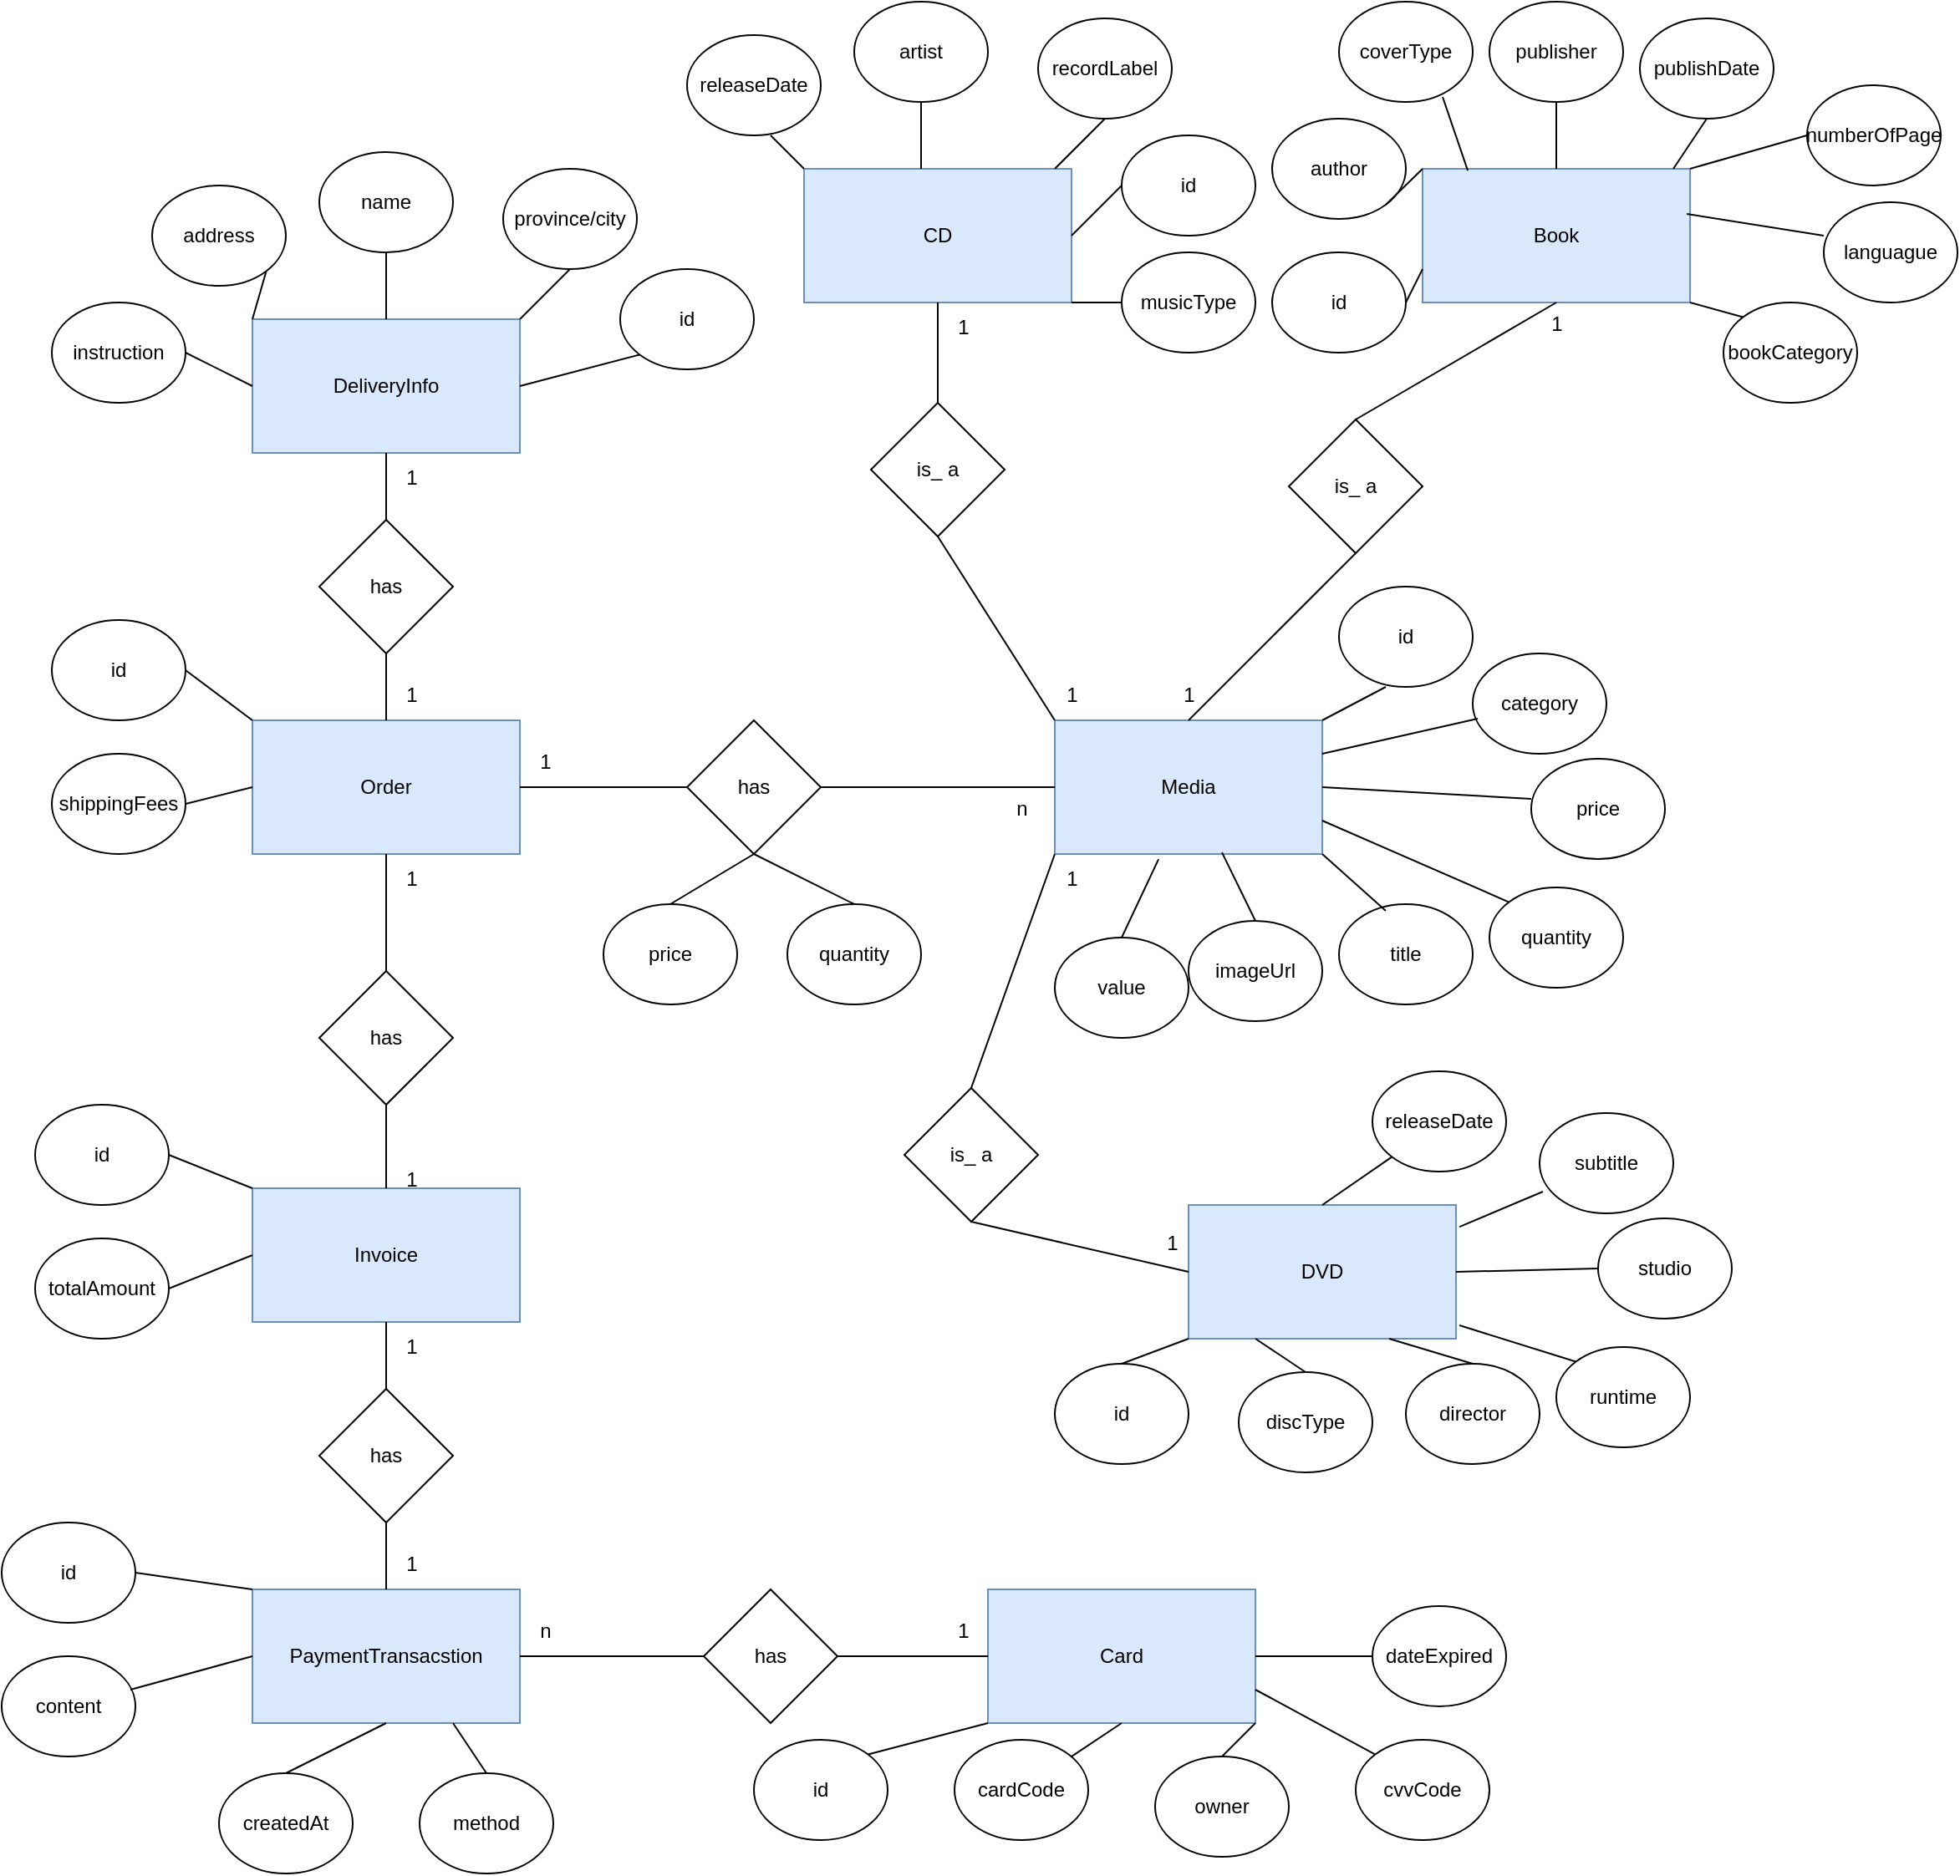 <mxfile version="22.0.8" type="device">
  <diagram id="R2lEEEUBdFMjLlhIrx00" name="Page-1">
    <mxGraphModel dx="2276" dy="1885" grid="1" gridSize="10" guides="1" tooltips="1" connect="1" arrows="1" fold="1" page="1" pageScale="1" pageWidth="850" pageHeight="1100" math="0" shadow="0" extFonts="Permanent Marker^https://fonts.googleapis.com/css?family=Permanent+Marker">
      <root>
        <mxCell id="0" />
        <mxCell id="1" parent="0" />
        <mxCell id="71BFCMNzJ7Zle-I0Wtnp-1" value="DeliveryInfo" style="rounded=0;whiteSpace=wrap;html=1;fillColor=#dae8fc;strokeColor=#6c8ebf;" vertex="1" parent="1">
          <mxGeometry x="40" y="160" width="160" height="80" as="geometry" />
        </mxCell>
        <mxCell id="71BFCMNzJ7Zle-I0Wtnp-5" value="instruction" style="ellipse;whiteSpace=wrap;html=1;" vertex="1" parent="1">
          <mxGeometry x="-80" y="150" width="80" height="60" as="geometry" />
        </mxCell>
        <mxCell id="71BFCMNzJ7Zle-I0Wtnp-7" value="address" style="ellipse;whiteSpace=wrap;html=1;" vertex="1" parent="1">
          <mxGeometry x="-20" y="80" width="80" height="60" as="geometry" />
        </mxCell>
        <mxCell id="71BFCMNzJ7Zle-I0Wtnp-8" value="name" style="ellipse;whiteSpace=wrap;html=1;" vertex="1" parent="1">
          <mxGeometry x="80" y="60" width="80" height="60" as="geometry" />
        </mxCell>
        <mxCell id="71BFCMNzJ7Zle-I0Wtnp-9" value="province/city" style="ellipse;whiteSpace=wrap;html=1;" vertex="1" parent="1">
          <mxGeometry x="190" y="70" width="80" height="60" as="geometry" />
        </mxCell>
        <mxCell id="71BFCMNzJ7Zle-I0Wtnp-10" value="id" style="ellipse;whiteSpace=wrap;html=1;" vertex="1" parent="1">
          <mxGeometry x="260" y="130" width="80" height="60" as="geometry" />
        </mxCell>
        <mxCell id="71BFCMNzJ7Zle-I0Wtnp-11" value="" style="endArrow=none;html=1;rounded=0;exitX=1;exitY=0.5;exitDx=0;exitDy=0;entryX=0;entryY=0.5;entryDx=0;entryDy=0;" edge="1" parent="1" source="71BFCMNzJ7Zle-I0Wtnp-5" target="71BFCMNzJ7Zle-I0Wtnp-1">
          <mxGeometry width="50" height="50" relative="1" as="geometry">
            <mxPoint x="400" y="430" as="sourcePoint" />
            <mxPoint x="450" y="380" as="targetPoint" />
          </mxGeometry>
        </mxCell>
        <mxCell id="71BFCMNzJ7Zle-I0Wtnp-12" value="" style="endArrow=none;html=1;rounded=0;exitX=1;exitY=1;exitDx=0;exitDy=0;entryX=0;entryY=0;entryDx=0;entryDy=0;" edge="1" parent="1" source="71BFCMNzJ7Zle-I0Wtnp-7" target="71BFCMNzJ7Zle-I0Wtnp-1">
          <mxGeometry width="50" height="50" relative="1" as="geometry">
            <mxPoint x="-60" y="220" as="sourcePoint" />
            <mxPoint x="50" y="210" as="targetPoint" />
          </mxGeometry>
        </mxCell>
        <mxCell id="71BFCMNzJ7Zle-I0Wtnp-13" value="" style="endArrow=none;html=1;rounded=0;exitX=0.5;exitY=1;exitDx=0;exitDy=0;entryX=0.5;entryY=0;entryDx=0;entryDy=0;" edge="1" parent="1" source="71BFCMNzJ7Zle-I0Wtnp-8" target="71BFCMNzJ7Zle-I0Wtnp-1">
          <mxGeometry width="50" height="50" relative="1" as="geometry">
            <mxPoint x="-60" y="220" as="sourcePoint" />
            <mxPoint x="50" y="210" as="targetPoint" />
          </mxGeometry>
        </mxCell>
        <mxCell id="71BFCMNzJ7Zle-I0Wtnp-14" value="" style="endArrow=none;html=1;rounded=0;exitX=0.5;exitY=1;exitDx=0;exitDy=0;entryX=1;entryY=0;entryDx=0;entryDy=0;" edge="1" parent="1" source="71BFCMNzJ7Zle-I0Wtnp-9" target="71BFCMNzJ7Zle-I0Wtnp-1">
          <mxGeometry width="50" height="50" relative="1" as="geometry">
            <mxPoint x="120" y="100" as="sourcePoint" />
            <mxPoint x="130" y="170" as="targetPoint" />
          </mxGeometry>
        </mxCell>
        <mxCell id="71BFCMNzJ7Zle-I0Wtnp-15" value="" style="endArrow=none;html=1;rounded=0;exitX=0;exitY=1;exitDx=0;exitDy=0;entryX=1;entryY=0.5;entryDx=0;entryDy=0;" edge="1" parent="1" source="71BFCMNzJ7Zle-I0Wtnp-10" target="71BFCMNzJ7Zle-I0Wtnp-1">
          <mxGeometry width="50" height="50" relative="1" as="geometry">
            <mxPoint x="240" y="100" as="sourcePoint" />
            <mxPoint x="210" y="170" as="targetPoint" />
          </mxGeometry>
        </mxCell>
        <mxCell id="71BFCMNzJ7Zle-I0Wtnp-16" value="has" style="rhombus;whiteSpace=wrap;html=1;" vertex="1" parent="1">
          <mxGeometry x="80" y="280" width="80" height="80" as="geometry" />
        </mxCell>
        <mxCell id="71BFCMNzJ7Zle-I0Wtnp-18" value="" style="endArrow=none;html=1;rounded=0;exitX=0.5;exitY=0;exitDx=0;exitDy=0;entryX=0.5;entryY=1;entryDx=0;entryDy=0;" edge="1" parent="1" source="71BFCMNzJ7Zle-I0Wtnp-16" target="71BFCMNzJ7Zle-I0Wtnp-1">
          <mxGeometry width="50" height="50" relative="1" as="geometry">
            <mxPoint x="10" y="190" as="sourcePoint" />
            <mxPoint x="50" y="210" as="targetPoint" />
          </mxGeometry>
        </mxCell>
        <mxCell id="71BFCMNzJ7Zle-I0Wtnp-19" value="1" style="text;html=1;align=center;verticalAlign=middle;resizable=0;points=[];autosize=1;strokeColor=none;fillColor=none;" vertex="1" parent="1">
          <mxGeometry x="120" y="240" width="30" height="30" as="geometry" />
        </mxCell>
        <mxCell id="71BFCMNzJ7Zle-I0Wtnp-20" value="Order" style="rounded=0;whiteSpace=wrap;html=1;fillColor=#dae8fc;strokeColor=#6c8ebf;" vertex="1" parent="1">
          <mxGeometry x="40" y="400" width="160" height="80" as="geometry" />
        </mxCell>
        <mxCell id="71BFCMNzJ7Zle-I0Wtnp-21" value="" style="endArrow=none;html=1;rounded=0;exitX=0.5;exitY=0;exitDx=0;exitDy=0;entryX=0.5;entryY=1;entryDx=0;entryDy=0;" edge="1" parent="1" source="71BFCMNzJ7Zle-I0Wtnp-20" target="71BFCMNzJ7Zle-I0Wtnp-16">
          <mxGeometry width="50" height="50" relative="1" as="geometry">
            <mxPoint x="400" y="550" as="sourcePoint" />
            <mxPoint x="450" y="500" as="targetPoint" />
          </mxGeometry>
        </mxCell>
        <mxCell id="71BFCMNzJ7Zle-I0Wtnp-22" value="1" style="text;html=1;align=center;verticalAlign=middle;resizable=0;points=[];autosize=1;strokeColor=none;fillColor=none;" vertex="1" parent="1">
          <mxGeometry x="120" y="370" width="30" height="30" as="geometry" />
        </mxCell>
        <mxCell id="71BFCMNzJ7Zle-I0Wtnp-23" value="id" style="ellipse;whiteSpace=wrap;html=1;" vertex="1" parent="1">
          <mxGeometry x="-80" y="340" width="80" height="60" as="geometry" />
        </mxCell>
        <mxCell id="71BFCMNzJ7Zle-I0Wtnp-24" value="shippingFees" style="ellipse;whiteSpace=wrap;html=1;" vertex="1" parent="1">
          <mxGeometry x="-80" y="420" width="80" height="60" as="geometry" />
        </mxCell>
        <mxCell id="71BFCMNzJ7Zle-I0Wtnp-25" value="" style="endArrow=none;html=1;rounded=0;exitX=1;exitY=0.5;exitDx=0;exitDy=0;entryX=0;entryY=0;entryDx=0;entryDy=0;" edge="1" parent="1" source="71BFCMNzJ7Zle-I0Wtnp-23" target="71BFCMNzJ7Zle-I0Wtnp-20">
          <mxGeometry width="50" height="50" relative="1" as="geometry">
            <mxPoint x="10" y="190" as="sourcePoint" />
            <mxPoint x="50" y="210" as="targetPoint" />
          </mxGeometry>
        </mxCell>
        <mxCell id="71BFCMNzJ7Zle-I0Wtnp-26" value="" style="endArrow=none;html=1;rounded=0;exitX=1;exitY=0.5;exitDx=0;exitDy=0;entryX=0;entryY=0.5;entryDx=0;entryDy=0;" edge="1" parent="1" source="71BFCMNzJ7Zle-I0Wtnp-24" target="71BFCMNzJ7Zle-I0Wtnp-20">
          <mxGeometry width="50" height="50" relative="1" as="geometry">
            <mxPoint x="10" y="380" as="sourcePoint" />
            <mxPoint x="50" y="410" as="targetPoint" />
          </mxGeometry>
        </mxCell>
        <mxCell id="71BFCMNzJ7Zle-I0Wtnp-27" value="Invoice" style="rounded=0;whiteSpace=wrap;html=1;fillColor=#dae8fc;strokeColor=#6c8ebf;" vertex="1" parent="1">
          <mxGeometry x="40" y="680" width="160" height="80" as="geometry" />
        </mxCell>
        <mxCell id="71BFCMNzJ7Zle-I0Wtnp-28" value="has" style="rhombus;whiteSpace=wrap;html=1;" vertex="1" parent="1">
          <mxGeometry x="80" y="550" width="80" height="80" as="geometry" />
        </mxCell>
        <mxCell id="71BFCMNzJ7Zle-I0Wtnp-29" value="" style="endArrow=none;html=1;rounded=0;exitX=0.5;exitY=0;exitDx=0;exitDy=0;entryX=0.5;entryY=1;entryDx=0;entryDy=0;" edge="1" parent="1" source="71BFCMNzJ7Zle-I0Wtnp-28" target="71BFCMNzJ7Zle-I0Wtnp-20">
          <mxGeometry width="50" height="50" relative="1" as="geometry">
            <mxPoint x="10" y="460" as="sourcePoint" />
            <mxPoint x="50" y="450" as="targetPoint" />
          </mxGeometry>
        </mxCell>
        <mxCell id="71BFCMNzJ7Zle-I0Wtnp-30" value="" style="endArrow=none;html=1;rounded=0;exitX=0.5;exitY=0;exitDx=0;exitDy=0;entryX=0.5;entryY=1;entryDx=0;entryDy=0;" edge="1" parent="1" source="71BFCMNzJ7Zle-I0Wtnp-27" target="71BFCMNzJ7Zle-I0Wtnp-28">
          <mxGeometry width="50" height="50" relative="1" as="geometry">
            <mxPoint x="130" y="560" as="sourcePoint" />
            <mxPoint x="130" y="490" as="targetPoint" />
          </mxGeometry>
        </mxCell>
        <mxCell id="71BFCMNzJ7Zle-I0Wtnp-31" value="1" style="text;html=1;align=center;verticalAlign=middle;resizable=0;points=[];autosize=1;strokeColor=none;fillColor=none;" vertex="1" parent="1">
          <mxGeometry x="120" y="480" width="30" height="30" as="geometry" />
        </mxCell>
        <mxCell id="71BFCMNzJ7Zle-I0Wtnp-32" value="id" style="ellipse;whiteSpace=wrap;html=1;" vertex="1" parent="1">
          <mxGeometry x="-90" y="630" width="80" height="60" as="geometry" />
        </mxCell>
        <mxCell id="71BFCMNzJ7Zle-I0Wtnp-33" value="totalAmount" style="ellipse;whiteSpace=wrap;html=1;" vertex="1" parent="1">
          <mxGeometry x="-90" y="710" width="80" height="60" as="geometry" />
        </mxCell>
        <mxCell id="71BFCMNzJ7Zle-I0Wtnp-34" value="" style="endArrow=none;html=1;rounded=0;exitX=0;exitY=0.5;exitDx=0;exitDy=0;entryX=1;entryY=0.5;entryDx=0;entryDy=0;" edge="1" parent="1" source="71BFCMNzJ7Zle-I0Wtnp-27" target="71BFCMNzJ7Zle-I0Wtnp-33">
          <mxGeometry width="50" height="50" relative="1" as="geometry">
            <mxPoint x="130" y="700" as="sourcePoint" />
            <mxPoint x="130" y="640" as="targetPoint" />
          </mxGeometry>
        </mxCell>
        <mxCell id="71BFCMNzJ7Zle-I0Wtnp-35" value="" style="endArrow=none;html=1;rounded=0;exitX=0;exitY=0;exitDx=0;exitDy=0;entryX=1;entryY=0.5;entryDx=0;entryDy=0;" edge="1" parent="1" source="71BFCMNzJ7Zle-I0Wtnp-27" target="71BFCMNzJ7Zle-I0Wtnp-32">
          <mxGeometry width="50" height="50" relative="1" as="geometry">
            <mxPoint x="140" y="710" as="sourcePoint" />
            <mxPoint x="140" y="650" as="targetPoint" />
          </mxGeometry>
        </mxCell>
        <mxCell id="71BFCMNzJ7Zle-I0Wtnp-36" value="1" style="text;html=1;align=center;verticalAlign=middle;resizable=0;points=[];autosize=1;strokeColor=none;fillColor=none;" vertex="1" parent="1">
          <mxGeometry x="120" y="660" width="30" height="30" as="geometry" />
        </mxCell>
        <mxCell id="71BFCMNzJ7Zle-I0Wtnp-37" value="has" style="rhombus;whiteSpace=wrap;html=1;" vertex="1" parent="1">
          <mxGeometry x="80" y="800" width="80" height="80" as="geometry" />
        </mxCell>
        <mxCell id="71BFCMNzJ7Zle-I0Wtnp-38" value="" style="endArrow=none;html=1;rounded=0;exitX=0.5;exitY=0;exitDx=0;exitDy=0;entryX=0.5;entryY=1;entryDx=0;entryDy=0;" edge="1" parent="1" source="71BFCMNzJ7Zle-I0Wtnp-37" target="71BFCMNzJ7Zle-I0Wtnp-27">
          <mxGeometry width="50" height="50" relative="1" as="geometry">
            <mxPoint x="130" y="700" as="sourcePoint" />
            <mxPoint x="130" y="640" as="targetPoint" />
          </mxGeometry>
        </mxCell>
        <mxCell id="71BFCMNzJ7Zle-I0Wtnp-39" value="1" style="text;html=1;align=center;verticalAlign=middle;resizable=0;points=[];autosize=1;strokeColor=none;fillColor=none;" vertex="1" parent="1">
          <mxGeometry x="120" y="760" width="30" height="30" as="geometry" />
        </mxCell>
        <mxCell id="71BFCMNzJ7Zle-I0Wtnp-40" value="PaymentTransacstion" style="rounded=0;whiteSpace=wrap;html=1;fillColor=#dae8fc;strokeColor=#6c8ebf;" vertex="1" parent="1">
          <mxGeometry x="40" y="920" width="160" height="80" as="geometry" />
        </mxCell>
        <mxCell id="71BFCMNzJ7Zle-I0Wtnp-41" value="1" style="text;html=1;align=center;verticalAlign=middle;resizable=0;points=[];autosize=1;strokeColor=none;fillColor=none;" vertex="1" parent="1">
          <mxGeometry x="120" y="890" width="30" height="30" as="geometry" />
        </mxCell>
        <mxCell id="71BFCMNzJ7Zle-I0Wtnp-42" value="" style="endArrow=none;html=1;rounded=0;exitX=0.5;exitY=1;exitDx=0;exitDy=0;entryX=0.5;entryY=0;entryDx=0;entryDy=0;" edge="1" parent="1" source="71BFCMNzJ7Zle-I0Wtnp-37" target="71BFCMNzJ7Zle-I0Wtnp-40">
          <mxGeometry width="50" height="50" relative="1" as="geometry">
            <mxPoint x="50" y="730" as="sourcePoint" />
            <mxPoint y="750" as="targetPoint" />
          </mxGeometry>
        </mxCell>
        <mxCell id="71BFCMNzJ7Zle-I0Wtnp-43" value="id" style="ellipse;whiteSpace=wrap;html=1;" vertex="1" parent="1">
          <mxGeometry x="-110" y="880" width="80" height="60" as="geometry" />
        </mxCell>
        <mxCell id="71BFCMNzJ7Zle-I0Wtnp-44" value="content" style="ellipse;whiteSpace=wrap;html=1;" vertex="1" parent="1">
          <mxGeometry x="-110" y="960" width="80" height="60" as="geometry" />
        </mxCell>
        <mxCell id="71BFCMNzJ7Zle-I0Wtnp-45" value="createdAt" style="ellipse;whiteSpace=wrap;html=1;" vertex="1" parent="1">
          <mxGeometry x="20" y="1030" width="80" height="60" as="geometry" />
        </mxCell>
        <mxCell id="71BFCMNzJ7Zle-I0Wtnp-46" value="method" style="ellipse;whiteSpace=wrap;html=1;" vertex="1" parent="1">
          <mxGeometry x="140" y="1030" width="80" height="60" as="geometry" />
        </mxCell>
        <mxCell id="71BFCMNzJ7Zle-I0Wtnp-47" value="" style="endArrow=none;html=1;rounded=0;exitX=0;exitY=0.5;exitDx=0;exitDy=0;entryX=0.963;entryY=0.333;entryDx=0;entryDy=0;entryPerimeter=0;" edge="1" parent="1" source="71BFCMNzJ7Zle-I0Wtnp-40" target="71BFCMNzJ7Zle-I0Wtnp-44">
          <mxGeometry width="50" height="50" relative="1" as="geometry">
            <mxPoint x="30" y="970" as="sourcePoint" />
            <mxPoint x="-20" y="990" as="targetPoint" />
          </mxGeometry>
        </mxCell>
        <mxCell id="71BFCMNzJ7Zle-I0Wtnp-48" value="" style="endArrow=none;html=1;rounded=0;entryX=1;entryY=0.5;entryDx=0;entryDy=0;exitX=0;exitY=0;exitDx=0;exitDy=0;" edge="1" parent="1" source="71BFCMNzJ7Zle-I0Wtnp-40" target="71BFCMNzJ7Zle-I0Wtnp-43">
          <mxGeometry width="50" height="50" relative="1" as="geometry">
            <mxPoint x="37" y="928" as="sourcePoint" />
            <mxPoint x="-20" y="910" as="targetPoint" />
          </mxGeometry>
        </mxCell>
        <mxCell id="71BFCMNzJ7Zle-I0Wtnp-50" value="" style="endArrow=none;html=1;rounded=0;exitX=0.75;exitY=1;exitDx=0;exitDy=0;entryX=0.5;entryY=0;entryDx=0;entryDy=0;" edge="1" parent="1" source="71BFCMNzJ7Zle-I0Wtnp-40" target="71BFCMNzJ7Zle-I0Wtnp-46">
          <mxGeometry width="50" height="50" relative="1" as="geometry">
            <mxPoint x="60" y="740" as="sourcePoint" />
            <mxPoint x="10" y="760" as="targetPoint" />
          </mxGeometry>
        </mxCell>
        <mxCell id="71BFCMNzJ7Zle-I0Wtnp-51" value="" style="endArrow=none;html=1;rounded=0;exitX=0.5;exitY=1;exitDx=0;exitDy=0;entryX=0.5;entryY=0;entryDx=0;entryDy=0;" edge="1" parent="1" source="71BFCMNzJ7Zle-I0Wtnp-40" target="71BFCMNzJ7Zle-I0Wtnp-45">
          <mxGeometry width="50" height="50" relative="1" as="geometry">
            <mxPoint x="60" y="700" as="sourcePoint" />
            <mxPoint x="10" y="680" as="targetPoint" />
          </mxGeometry>
        </mxCell>
        <mxCell id="71BFCMNzJ7Zle-I0Wtnp-52" value="has" style="rhombus;whiteSpace=wrap;html=1;" vertex="1" parent="1">
          <mxGeometry x="310" y="920" width="80" height="80" as="geometry" />
        </mxCell>
        <mxCell id="71BFCMNzJ7Zle-I0Wtnp-53" value="" style="endArrow=none;html=1;rounded=0;exitX=1;exitY=0.5;exitDx=0;exitDy=0;entryX=0;entryY=0.5;entryDx=0;entryDy=0;" edge="1" parent="1" source="71BFCMNzJ7Zle-I0Wtnp-40" target="71BFCMNzJ7Zle-I0Wtnp-52">
          <mxGeometry width="50" height="50" relative="1" as="geometry">
            <mxPoint x="130" y="890" as="sourcePoint" />
            <mxPoint x="130" y="930" as="targetPoint" />
          </mxGeometry>
        </mxCell>
        <mxCell id="71BFCMNzJ7Zle-I0Wtnp-54" value="n" style="text;html=1;align=center;verticalAlign=middle;resizable=0;points=[];autosize=1;strokeColor=none;fillColor=none;" vertex="1" parent="1">
          <mxGeometry x="200" y="930" width="30" height="30" as="geometry" />
        </mxCell>
        <mxCell id="71BFCMNzJ7Zle-I0Wtnp-55" value="Card" style="rounded=0;whiteSpace=wrap;html=1;fillColor=#dae8fc;strokeColor=#6c8ebf;" vertex="1" parent="1">
          <mxGeometry x="480" y="920" width="160" height="80" as="geometry" />
        </mxCell>
        <mxCell id="71BFCMNzJ7Zle-I0Wtnp-56" value="" style="endArrow=none;html=1;rounded=0;exitX=1;exitY=0.5;exitDx=0;exitDy=0;entryX=0;entryY=0.5;entryDx=0;entryDy=0;" edge="1" parent="1" source="71BFCMNzJ7Zle-I0Wtnp-52" target="71BFCMNzJ7Zle-I0Wtnp-55">
          <mxGeometry width="50" height="50" relative="1" as="geometry">
            <mxPoint x="210" y="970" as="sourcePoint" />
            <mxPoint x="320" y="970" as="targetPoint" />
          </mxGeometry>
        </mxCell>
        <mxCell id="71BFCMNzJ7Zle-I0Wtnp-57" value="1" style="text;html=1;align=center;verticalAlign=middle;resizable=0;points=[];autosize=1;strokeColor=none;fillColor=none;" vertex="1" parent="1">
          <mxGeometry x="450" y="930" width="30" height="30" as="geometry" />
        </mxCell>
        <mxCell id="71BFCMNzJ7Zle-I0Wtnp-58" value="owner" style="ellipse;whiteSpace=wrap;html=1;" vertex="1" parent="1">
          <mxGeometry x="580" y="1020" width="80" height="60" as="geometry" />
        </mxCell>
        <mxCell id="71BFCMNzJ7Zle-I0Wtnp-59" value="cvvCode" style="ellipse;whiteSpace=wrap;html=1;" vertex="1" parent="1">
          <mxGeometry x="700" y="1010" width="80" height="60" as="geometry" />
        </mxCell>
        <mxCell id="71BFCMNzJ7Zle-I0Wtnp-60" value="id" style="ellipse;whiteSpace=wrap;html=1;" vertex="1" parent="1">
          <mxGeometry x="340" y="1010" width="80" height="60" as="geometry" />
        </mxCell>
        <mxCell id="71BFCMNzJ7Zle-I0Wtnp-61" value="cardCode" style="ellipse;whiteSpace=wrap;html=1;" vertex="1" parent="1">
          <mxGeometry x="460" y="1010" width="80" height="60" as="geometry" />
        </mxCell>
        <mxCell id="71BFCMNzJ7Zle-I0Wtnp-62" value="dateExpired" style="ellipse;whiteSpace=wrap;html=1;" vertex="1" parent="1">
          <mxGeometry x="710" y="930" width="80" height="60" as="geometry" />
        </mxCell>
        <mxCell id="71BFCMNzJ7Zle-I0Wtnp-66" value="" style="endArrow=none;html=1;rounded=0;exitX=1;exitY=0;exitDx=0;exitDy=0;entryX=0;entryY=1;entryDx=0;entryDy=0;" edge="1" parent="1" source="71BFCMNzJ7Zle-I0Wtnp-60" target="71BFCMNzJ7Zle-I0Wtnp-55">
          <mxGeometry width="50" height="50" relative="1" as="geometry">
            <mxPoint x="210" y="970" as="sourcePoint" />
            <mxPoint x="320" y="970" as="targetPoint" />
          </mxGeometry>
        </mxCell>
        <mxCell id="71BFCMNzJ7Zle-I0Wtnp-67" value="" style="endArrow=none;html=1;rounded=0;entryX=0.5;entryY=1;entryDx=0;entryDy=0;" edge="1" parent="1" source="71BFCMNzJ7Zle-I0Wtnp-61" target="71BFCMNzJ7Zle-I0Wtnp-55">
          <mxGeometry width="50" height="50" relative="1" as="geometry">
            <mxPoint x="418" y="1029" as="sourcePoint" />
            <mxPoint x="490" y="1010" as="targetPoint" />
          </mxGeometry>
        </mxCell>
        <mxCell id="71BFCMNzJ7Zle-I0Wtnp-68" value="" style="endArrow=none;html=1;rounded=0;entryX=1;entryY=1;entryDx=0;entryDy=0;exitX=0.5;exitY=0;exitDx=0;exitDy=0;" edge="1" parent="1" source="71BFCMNzJ7Zle-I0Wtnp-58" target="71BFCMNzJ7Zle-I0Wtnp-55">
          <mxGeometry width="50" height="50" relative="1" as="geometry">
            <mxPoint x="540" y="1030" as="sourcePoint" />
            <mxPoint x="570" y="1010" as="targetPoint" />
          </mxGeometry>
        </mxCell>
        <mxCell id="71BFCMNzJ7Zle-I0Wtnp-69" value="" style="endArrow=none;html=1;rounded=0;entryX=0;entryY=0;entryDx=0;entryDy=0;exitX=1;exitY=0.75;exitDx=0;exitDy=0;" edge="1" parent="1" source="71BFCMNzJ7Zle-I0Wtnp-55" target="71BFCMNzJ7Zle-I0Wtnp-59">
          <mxGeometry width="50" height="50" relative="1" as="geometry">
            <mxPoint x="540" y="1030" as="sourcePoint" />
            <mxPoint x="570" y="1010" as="targetPoint" />
          </mxGeometry>
        </mxCell>
        <mxCell id="71BFCMNzJ7Zle-I0Wtnp-70" value="" style="endArrow=none;html=1;rounded=0;entryX=0;entryY=0.5;entryDx=0;entryDy=0;exitX=1;exitY=0.5;exitDx=0;exitDy=0;" edge="1" parent="1" source="71BFCMNzJ7Zle-I0Wtnp-55" target="71BFCMNzJ7Zle-I0Wtnp-62">
          <mxGeometry width="50" height="50" relative="1" as="geometry">
            <mxPoint x="650" y="990" as="sourcePoint" />
            <mxPoint x="722" y="1029" as="targetPoint" />
          </mxGeometry>
        </mxCell>
        <mxCell id="71BFCMNzJ7Zle-I0Wtnp-71" value="has" style="rhombus;whiteSpace=wrap;html=1;" vertex="1" parent="1">
          <mxGeometry x="300" y="400" width="80" height="80" as="geometry" />
        </mxCell>
        <mxCell id="71BFCMNzJ7Zle-I0Wtnp-72" value="" style="endArrow=none;html=1;rounded=0;exitX=0;exitY=0.5;exitDx=0;exitDy=0;entryX=1;entryY=0.5;entryDx=0;entryDy=0;" edge="1" parent="1" source="71BFCMNzJ7Zle-I0Wtnp-71" target="71BFCMNzJ7Zle-I0Wtnp-20">
          <mxGeometry width="50" height="50" relative="1" as="geometry">
            <mxPoint x="130" y="560" as="sourcePoint" />
            <mxPoint x="130" y="490" as="targetPoint" />
          </mxGeometry>
        </mxCell>
        <mxCell id="71BFCMNzJ7Zle-I0Wtnp-73" value="1" style="text;html=1;align=center;verticalAlign=middle;resizable=0;points=[];autosize=1;strokeColor=none;fillColor=none;" vertex="1" parent="1">
          <mxGeometry x="200" y="410" width="30" height="30" as="geometry" />
        </mxCell>
        <mxCell id="71BFCMNzJ7Zle-I0Wtnp-74" value="price" style="ellipse;whiteSpace=wrap;html=1;" vertex="1" parent="1">
          <mxGeometry x="250" y="510" width="80" height="60" as="geometry" />
        </mxCell>
        <mxCell id="71BFCMNzJ7Zle-I0Wtnp-75" value="quantity" style="ellipse;whiteSpace=wrap;html=1;" vertex="1" parent="1">
          <mxGeometry x="360" y="510" width="80" height="60" as="geometry" />
        </mxCell>
        <mxCell id="71BFCMNzJ7Zle-I0Wtnp-76" value="" style="endArrow=none;html=1;rounded=0;exitX=0.5;exitY=1;exitDx=0;exitDy=0;entryX=0.5;entryY=0;entryDx=0;entryDy=0;" edge="1" parent="1" source="71BFCMNzJ7Zle-I0Wtnp-71" target="71BFCMNzJ7Zle-I0Wtnp-74">
          <mxGeometry width="50" height="50" relative="1" as="geometry">
            <mxPoint x="310" y="450" as="sourcePoint" />
            <mxPoint x="210" y="450" as="targetPoint" />
          </mxGeometry>
        </mxCell>
        <mxCell id="71BFCMNzJ7Zle-I0Wtnp-77" value="" style="endArrow=none;html=1;rounded=0;entryX=0.5;entryY=0;entryDx=0;entryDy=0;" edge="1" parent="1" target="71BFCMNzJ7Zle-I0Wtnp-75">
          <mxGeometry width="50" height="50" relative="1" as="geometry">
            <mxPoint x="340" y="480" as="sourcePoint" />
            <mxPoint x="300" y="520" as="targetPoint" />
          </mxGeometry>
        </mxCell>
        <mxCell id="71BFCMNzJ7Zle-I0Wtnp-78" value="Media" style="rounded=0;whiteSpace=wrap;html=1;fillColor=#dae8fc;strokeColor=#6c8ebf;" vertex="1" parent="1">
          <mxGeometry x="520" y="400" width="160" height="80" as="geometry" />
        </mxCell>
        <mxCell id="71BFCMNzJ7Zle-I0Wtnp-79" value="" style="endArrow=none;html=1;rounded=0;entryX=0;entryY=0.5;entryDx=0;entryDy=0;exitX=1;exitY=0.5;exitDx=0;exitDy=0;" edge="1" parent="1" source="71BFCMNzJ7Zle-I0Wtnp-71" target="71BFCMNzJ7Zle-I0Wtnp-78">
          <mxGeometry width="50" height="50" relative="1" as="geometry">
            <mxPoint x="350" y="490" as="sourcePoint" />
            <mxPoint x="410" y="520" as="targetPoint" />
          </mxGeometry>
        </mxCell>
        <mxCell id="71BFCMNzJ7Zle-I0Wtnp-80" value="n" style="text;html=1;align=center;verticalAlign=middle;resizable=0;points=[];autosize=1;strokeColor=none;fillColor=none;" vertex="1" parent="1">
          <mxGeometry x="485" y="438" width="30" height="30" as="geometry" />
        </mxCell>
        <mxCell id="71BFCMNzJ7Zle-I0Wtnp-81" value="is_ a" style="rhombus;whiteSpace=wrap;html=1;" vertex="1" parent="1">
          <mxGeometry x="410" y="210" width="80" height="80" as="geometry" />
        </mxCell>
        <mxCell id="71BFCMNzJ7Zle-I0Wtnp-82" value="" style="endArrow=none;html=1;rounded=0;entryX=0;entryY=0;entryDx=0;entryDy=0;exitX=0.5;exitY=1;exitDx=0;exitDy=0;" edge="1" parent="1" source="71BFCMNzJ7Zle-I0Wtnp-81" target="71BFCMNzJ7Zle-I0Wtnp-78">
          <mxGeometry width="50" height="50" relative="1" as="geometry">
            <mxPoint x="390" y="450" as="sourcePoint" />
            <mxPoint x="530" y="450" as="targetPoint" />
          </mxGeometry>
        </mxCell>
        <mxCell id="71BFCMNzJ7Zle-I0Wtnp-83" value="1" style="text;html=1;align=center;verticalAlign=middle;resizable=0;points=[];autosize=1;strokeColor=none;fillColor=none;" vertex="1" parent="1">
          <mxGeometry x="515" y="370" width="30" height="30" as="geometry" />
        </mxCell>
        <mxCell id="71BFCMNzJ7Zle-I0Wtnp-85" value="CD" style="rounded=0;whiteSpace=wrap;html=1;fillColor=#dae8fc;strokeColor=#6c8ebf;" vertex="1" parent="1">
          <mxGeometry x="370" y="70" width="160" height="80" as="geometry" />
        </mxCell>
        <mxCell id="71BFCMNzJ7Zle-I0Wtnp-86" value="" style="endArrow=none;html=1;rounded=0;entryX=0.5;entryY=0;entryDx=0;entryDy=0;exitX=0.5;exitY=1;exitDx=0;exitDy=0;" edge="1" parent="1" source="71BFCMNzJ7Zle-I0Wtnp-85" target="71BFCMNzJ7Zle-I0Wtnp-81">
          <mxGeometry width="50" height="50" relative="1" as="geometry">
            <mxPoint x="450" y="280" as="sourcePoint" />
            <mxPoint x="530" y="410" as="targetPoint" />
          </mxGeometry>
        </mxCell>
        <mxCell id="71BFCMNzJ7Zle-I0Wtnp-87" value="1" style="text;html=1;align=center;verticalAlign=middle;resizable=0;points=[];autosize=1;strokeColor=none;fillColor=none;" vertex="1" parent="1">
          <mxGeometry x="450" y="150" width="30" height="30" as="geometry" />
        </mxCell>
        <mxCell id="71BFCMNzJ7Zle-I0Wtnp-88" value="releaseDate" style="ellipse;whiteSpace=wrap;html=1;" vertex="1" parent="1">
          <mxGeometry x="300" y="-10" width="80" height="60" as="geometry" />
        </mxCell>
        <mxCell id="71BFCMNzJ7Zle-I0Wtnp-89" value="artist" style="ellipse;whiteSpace=wrap;html=1;" vertex="1" parent="1">
          <mxGeometry x="400" y="-30" width="80" height="60" as="geometry" />
        </mxCell>
        <mxCell id="71BFCMNzJ7Zle-I0Wtnp-90" value="recordLabel" style="ellipse;whiteSpace=wrap;html=1;" vertex="1" parent="1">
          <mxGeometry x="510" y="-20" width="80" height="60" as="geometry" />
        </mxCell>
        <mxCell id="71BFCMNzJ7Zle-I0Wtnp-91" value="" style="endArrow=none;html=1;rounded=0;entryX=0;entryY=0;entryDx=0;entryDy=0;" edge="1" parent="1" target="71BFCMNzJ7Zle-I0Wtnp-85">
          <mxGeometry width="50" height="50" relative="1" as="geometry">
            <mxPoint x="350" y="50" as="sourcePoint" />
            <mxPoint x="360" y="70" as="targetPoint" />
          </mxGeometry>
        </mxCell>
        <mxCell id="71BFCMNzJ7Zle-I0Wtnp-92" value="" style="endArrow=none;html=1;rounded=0;exitX=0.5;exitY=1;exitDx=0;exitDy=0;entryX=0.5;entryY=0;entryDx=0;entryDy=0;" edge="1" parent="1" source="71BFCMNzJ7Zle-I0Wtnp-89">
          <mxGeometry width="50" height="50" relative="1" as="geometry">
            <mxPoint x="260" y="130" as="sourcePoint" />
            <mxPoint x="440" y="70" as="targetPoint" />
          </mxGeometry>
        </mxCell>
        <mxCell id="71BFCMNzJ7Zle-I0Wtnp-93" value="" style="endArrow=none;html=1;rounded=0;exitX=0.5;exitY=1;exitDx=0;exitDy=0;entryX=1;entryY=0;entryDx=0;entryDy=0;" edge="1" parent="1" source="71BFCMNzJ7Zle-I0Wtnp-90">
          <mxGeometry width="50" height="50" relative="1" as="geometry">
            <mxPoint x="440" y="10" as="sourcePoint" />
            <mxPoint x="520" y="70" as="targetPoint" />
          </mxGeometry>
        </mxCell>
        <mxCell id="71BFCMNzJ7Zle-I0Wtnp-94" value="id" style="ellipse;whiteSpace=wrap;html=1;" vertex="1" parent="1">
          <mxGeometry x="560" y="50" width="80" height="60" as="geometry" />
        </mxCell>
        <mxCell id="71BFCMNzJ7Zle-I0Wtnp-95" value="" style="endArrow=none;html=1;rounded=0;exitX=0;exitY=0.5;exitDx=0;exitDy=0;entryX=1;entryY=0.5;entryDx=0;entryDy=0;" edge="1" parent="1" source="71BFCMNzJ7Zle-I0Wtnp-94" target="71BFCMNzJ7Zle-I0Wtnp-85">
          <mxGeometry width="50" height="50" relative="1" as="geometry">
            <mxPoint x="560" y="50" as="sourcePoint" />
            <mxPoint x="530" y="80" as="targetPoint" />
          </mxGeometry>
        </mxCell>
        <mxCell id="71BFCMNzJ7Zle-I0Wtnp-96" value="musicType" style="ellipse;whiteSpace=wrap;html=1;" vertex="1" parent="1">
          <mxGeometry x="560" y="120" width="80" height="60" as="geometry" />
        </mxCell>
        <mxCell id="71BFCMNzJ7Zle-I0Wtnp-97" value="" style="endArrow=none;html=1;rounded=0;exitX=0;exitY=0.5;exitDx=0;exitDy=0;entryX=1;entryY=1;entryDx=0;entryDy=0;" edge="1" parent="1" source="71BFCMNzJ7Zle-I0Wtnp-96" target="71BFCMNzJ7Zle-I0Wtnp-85">
          <mxGeometry width="50" height="50" relative="1" as="geometry">
            <mxPoint x="570" y="90" as="sourcePoint" />
            <mxPoint x="540" y="120" as="targetPoint" />
          </mxGeometry>
        </mxCell>
        <mxCell id="71BFCMNzJ7Zle-I0Wtnp-98" value="is_ a" style="rhombus;whiteSpace=wrap;html=1;" vertex="1" parent="1">
          <mxGeometry x="660" y="220" width="80" height="80" as="geometry" />
        </mxCell>
        <mxCell id="71BFCMNzJ7Zle-I0Wtnp-100" value="1" style="text;html=1;align=center;verticalAlign=middle;resizable=0;points=[];autosize=1;strokeColor=none;fillColor=none;" vertex="1" parent="1">
          <mxGeometry x="585" y="370" width="30" height="30" as="geometry" />
        </mxCell>
        <mxCell id="71BFCMNzJ7Zle-I0Wtnp-101" value="Book" style="rounded=0;whiteSpace=wrap;html=1;fillColor=#dae8fc;strokeColor=#6c8ebf;" vertex="1" parent="1">
          <mxGeometry x="740" y="70" width="160" height="80" as="geometry" />
        </mxCell>
        <mxCell id="71BFCMNzJ7Zle-I0Wtnp-102" value="author" style="ellipse;whiteSpace=wrap;html=1;" vertex="1" parent="1">
          <mxGeometry x="650" y="40" width="80" height="60" as="geometry" />
        </mxCell>
        <mxCell id="71BFCMNzJ7Zle-I0Wtnp-103" value="publishDate" style="ellipse;whiteSpace=wrap;html=1;" vertex="1" parent="1">
          <mxGeometry x="870" y="-20" width="80" height="60" as="geometry" />
        </mxCell>
        <mxCell id="71BFCMNzJ7Zle-I0Wtnp-104" value="" style="endArrow=none;html=1;rounded=0;entryX=0;entryY=0;entryDx=0;entryDy=0;exitX=1;exitY=1;exitDx=0;exitDy=0;" edge="1" parent="1" target="71BFCMNzJ7Zle-I0Wtnp-101" source="71BFCMNzJ7Zle-I0Wtnp-102">
          <mxGeometry width="50" height="50" relative="1" as="geometry">
            <mxPoint x="720" y="50" as="sourcePoint" />
            <mxPoint x="730" y="70" as="targetPoint" />
          </mxGeometry>
        </mxCell>
        <mxCell id="71BFCMNzJ7Zle-I0Wtnp-105" value="" style="endArrow=none;html=1;rounded=0;exitX=0.775;exitY=0.95;exitDx=0;exitDy=0;entryX=0.169;entryY=0.013;entryDx=0;entryDy=0;exitPerimeter=0;entryPerimeter=0;" edge="1" parent="1" source="71BFCMNzJ7Zle-I0Wtnp-113" target="71BFCMNzJ7Zle-I0Wtnp-101">
          <mxGeometry width="50" height="50" relative="1" as="geometry">
            <mxPoint x="810" y="30" as="sourcePoint" />
            <mxPoint x="810" y="70" as="targetPoint" />
          </mxGeometry>
        </mxCell>
        <mxCell id="71BFCMNzJ7Zle-I0Wtnp-106" value="" style="endArrow=none;html=1;rounded=0;exitX=0.5;exitY=1;exitDx=0;exitDy=0;entryX=1;entryY=0;entryDx=0;entryDy=0;" edge="1" parent="1" source="71BFCMNzJ7Zle-I0Wtnp-103">
          <mxGeometry width="50" height="50" relative="1" as="geometry">
            <mxPoint x="810" y="10" as="sourcePoint" />
            <mxPoint x="890" y="70" as="targetPoint" />
          </mxGeometry>
        </mxCell>
        <mxCell id="71BFCMNzJ7Zle-I0Wtnp-107" value="id" style="ellipse;whiteSpace=wrap;html=1;" vertex="1" parent="1">
          <mxGeometry x="650" y="120" width="80" height="60" as="geometry" />
        </mxCell>
        <mxCell id="71BFCMNzJ7Zle-I0Wtnp-108" value="" style="endArrow=none;html=1;rounded=0;exitX=1;exitY=0.5;exitDx=0;exitDy=0;entryX=0;entryY=0.75;entryDx=0;entryDy=0;" edge="1" parent="1" source="71BFCMNzJ7Zle-I0Wtnp-107" target="71BFCMNzJ7Zle-I0Wtnp-101">
          <mxGeometry width="50" height="50" relative="1" as="geometry">
            <mxPoint x="930" y="50" as="sourcePoint" />
            <mxPoint x="900" y="80" as="targetPoint" />
          </mxGeometry>
        </mxCell>
        <mxCell id="71BFCMNzJ7Zle-I0Wtnp-109" value="" style="endArrow=none;html=1;rounded=0;exitX=0;exitY=0;exitDx=0;exitDy=0;" edge="1" parent="1" source="71BFCMNzJ7Zle-I0Wtnp-117">
          <mxGeometry width="50" height="50" relative="1" as="geometry">
            <mxPoint x="930" y="150" as="sourcePoint" />
            <mxPoint x="900" y="150" as="targetPoint" />
          </mxGeometry>
        </mxCell>
        <mxCell id="71BFCMNzJ7Zle-I0Wtnp-110" value="" style="endArrow=none;html=1;rounded=0;entryX=0.5;entryY=0;entryDx=0;entryDy=0;exitX=0.5;exitY=1;exitDx=0;exitDy=0;" edge="1" parent="1" source="71BFCMNzJ7Zle-I0Wtnp-98" target="71BFCMNzJ7Zle-I0Wtnp-78">
          <mxGeometry width="50" height="50" relative="1" as="geometry">
            <mxPoint x="720" y="295" as="sourcePoint" />
            <mxPoint x="680" y="400" as="targetPoint" />
          </mxGeometry>
        </mxCell>
        <mxCell id="71BFCMNzJ7Zle-I0Wtnp-111" value="" style="endArrow=none;html=1;rounded=0;entryX=0.5;entryY=0;entryDx=0;entryDy=0;exitX=0.5;exitY=1;exitDx=0;exitDy=0;" edge="1" parent="1" source="71BFCMNzJ7Zle-I0Wtnp-101" target="71BFCMNzJ7Zle-I0Wtnp-98">
          <mxGeometry width="50" height="50" relative="1" as="geometry">
            <mxPoint x="730" y="305" as="sourcePoint" />
            <mxPoint x="690" y="410" as="targetPoint" />
          </mxGeometry>
        </mxCell>
        <mxCell id="71BFCMNzJ7Zle-I0Wtnp-112" value="1" style="text;html=1;align=center;verticalAlign=middle;resizable=0;points=[];autosize=1;strokeColor=none;fillColor=none;" vertex="1" parent="1">
          <mxGeometry x="805" y="148" width="30" height="30" as="geometry" />
        </mxCell>
        <mxCell id="71BFCMNzJ7Zle-I0Wtnp-113" value="coverType" style="ellipse;whiteSpace=wrap;html=1;" vertex="1" parent="1">
          <mxGeometry x="690" y="-30" width="80" height="60" as="geometry" />
        </mxCell>
        <mxCell id="71BFCMNzJ7Zle-I0Wtnp-114" value="publisher" style="ellipse;whiteSpace=wrap;html=1;" vertex="1" parent="1">
          <mxGeometry x="780" y="-30" width="80" height="60" as="geometry" />
        </mxCell>
        <mxCell id="71BFCMNzJ7Zle-I0Wtnp-115" value="numberOfPage" style="ellipse;whiteSpace=wrap;html=1;" vertex="1" parent="1">
          <mxGeometry x="970" y="20" width="80" height="60" as="geometry" />
        </mxCell>
        <mxCell id="71BFCMNzJ7Zle-I0Wtnp-116" value="languague" style="ellipse;whiteSpace=wrap;html=1;" vertex="1" parent="1">
          <mxGeometry x="980" y="90" width="80" height="60" as="geometry" />
        </mxCell>
        <mxCell id="71BFCMNzJ7Zle-I0Wtnp-117" value="bookCategory" style="ellipse;whiteSpace=wrap;html=1;" vertex="1" parent="1">
          <mxGeometry x="920" y="150" width="80" height="60" as="geometry" />
        </mxCell>
        <mxCell id="71BFCMNzJ7Zle-I0Wtnp-118" value="" style="endArrow=none;html=1;rounded=0;exitX=0.5;exitY=1;exitDx=0;exitDy=0;entryX=0.5;entryY=0;entryDx=0;entryDy=0;" edge="1" parent="1" source="71BFCMNzJ7Zle-I0Wtnp-114" target="71BFCMNzJ7Zle-I0Wtnp-101">
          <mxGeometry width="50" height="50" relative="1" as="geometry">
            <mxPoint x="762" y="37" as="sourcePoint" />
            <mxPoint x="777" y="81" as="targetPoint" />
          </mxGeometry>
        </mxCell>
        <mxCell id="71BFCMNzJ7Zle-I0Wtnp-119" value="" style="endArrow=none;html=1;rounded=0;exitX=0;exitY=0.5;exitDx=0;exitDy=0;entryX=1;entryY=0;entryDx=0;entryDy=0;" edge="1" parent="1" source="71BFCMNzJ7Zle-I0Wtnp-115" target="71BFCMNzJ7Zle-I0Wtnp-101">
          <mxGeometry width="50" height="50" relative="1" as="geometry">
            <mxPoint x="772" y="47" as="sourcePoint" />
            <mxPoint x="787" y="91" as="targetPoint" />
          </mxGeometry>
        </mxCell>
        <mxCell id="71BFCMNzJ7Zle-I0Wtnp-120" value="" style="endArrow=none;html=1;rounded=0;exitX=0;exitY=0.333;exitDx=0;exitDy=0;entryX=0.988;entryY=0.338;entryDx=0;entryDy=0;exitPerimeter=0;entryPerimeter=0;" edge="1" parent="1" source="71BFCMNzJ7Zle-I0Wtnp-116" target="71BFCMNzJ7Zle-I0Wtnp-101">
          <mxGeometry width="50" height="50" relative="1" as="geometry">
            <mxPoint x="782" y="57" as="sourcePoint" />
            <mxPoint x="797" y="101" as="targetPoint" />
          </mxGeometry>
        </mxCell>
        <mxCell id="71BFCMNzJ7Zle-I0Wtnp-121" value="id" style="ellipse;whiteSpace=wrap;html=1;" vertex="1" parent="1">
          <mxGeometry x="690" y="320" width="80" height="60" as="geometry" />
        </mxCell>
        <mxCell id="71BFCMNzJ7Zle-I0Wtnp-122" value="category" style="ellipse;whiteSpace=wrap;html=1;" vertex="1" parent="1">
          <mxGeometry x="770" y="360" width="80" height="60" as="geometry" />
        </mxCell>
        <mxCell id="71BFCMNzJ7Zle-I0Wtnp-123" value="price" style="ellipse;whiteSpace=wrap;html=1;" vertex="1" parent="1">
          <mxGeometry x="805" y="423" width="80" height="60" as="geometry" />
        </mxCell>
        <mxCell id="71BFCMNzJ7Zle-I0Wtnp-124" value="quantity" style="ellipse;whiteSpace=wrap;html=1;" vertex="1" parent="1">
          <mxGeometry x="780" y="500" width="80" height="60" as="geometry" />
        </mxCell>
        <mxCell id="71BFCMNzJ7Zle-I0Wtnp-125" value="title" style="ellipse;whiteSpace=wrap;html=1;" vertex="1" parent="1">
          <mxGeometry x="690" y="510" width="80" height="60" as="geometry" />
        </mxCell>
        <mxCell id="71BFCMNzJ7Zle-I0Wtnp-126" value="imageUrl" style="ellipse;whiteSpace=wrap;html=1;" vertex="1" parent="1">
          <mxGeometry x="600" y="520" width="80" height="60" as="geometry" />
        </mxCell>
        <mxCell id="71BFCMNzJ7Zle-I0Wtnp-127" value="value" style="ellipse;whiteSpace=wrap;html=1;" vertex="1" parent="1">
          <mxGeometry x="520" y="530" width="80" height="60" as="geometry" />
        </mxCell>
        <mxCell id="71BFCMNzJ7Zle-I0Wtnp-128" value="" style="endArrow=none;html=1;rounded=0;entryX=1;entryY=0;entryDx=0;entryDy=0;exitX=0.35;exitY=1;exitDx=0;exitDy=0;exitPerimeter=0;" edge="1" parent="1" source="71BFCMNzJ7Zle-I0Wtnp-121" target="71BFCMNzJ7Zle-I0Wtnp-78">
          <mxGeometry width="50" height="50" relative="1" as="geometry">
            <mxPoint x="710" y="310" as="sourcePoint" />
            <mxPoint x="610" y="410" as="targetPoint" />
          </mxGeometry>
        </mxCell>
        <mxCell id="71BFCMNzJ7Zle-I0Wtnp-129" value="" style="endArrow=none;html=1;rounded=0;entryX=1;entryY=0.25;entryDx=0;entryDy=0;exitX=0.038;exitY=0.65;exitDx=0;exitDy=0;exitPerimeter=0;" edge="1" parent="1" source="71BFCMNzJ7Zle-I0Wtnp-122" target="71BFCMNzJ7Zle-I0Wtnp-78">
          <mxGeometry width="50" height="50" relative="1" as="geometry">
            <mxPoint x="728" y="390" as="sourcePoint" />
            <mxPoint x="690" y="410" as="targetPoint" />
          </mxGeometry>
        </mxCell>
        <mxCell id="71BFCMNzJ7Zle-I0Wtnp-130" value="" style="endArrow=none;html=1;rounded=0;entryX=1;entryY=0.5;entryDx=0;entryDy=0;exitX=0;exitY=0.4;exitDx=0;exitDy=0;exitPerimeter=0;" edge="1" parent="1" source="71BFCMNzJ7Zle-I0Wtnp-123" target="71BFCMNzJ7Zle-I0Wtnp-78">
          <mxGeometry width="50" height="50" relative="1" as="geometry">
            <mxPoint x="738" y="400" as="sourcePoint" />
            <mxPoint x="700" y="420" as="targetPoint" />
          </mxGeometry>
        </mxCell>
        <mxCell id="71BFCMNzJ7Zle-I0Wtnp-131" value="" style="endArrow=none;html=1;rounded=0;entryX=1;entryY=0.75;entryDx=0;entryDy=0;exitX=0;exitY=0;exitDx=0;exitDy=0;" edge="1" parent="1" source="71BFCMNzJ7Zle-I0Wtnp-124" target="71BFCMNzJ7Zle-I0Wtnp-78">
          <mxGeometry width="50" height="50" relative="1" as="geometry">
            <mxPoint x="748" y="410" as="sourcePoint" />
            <mxPoint x="710" y="430" as="targetPoint" />
          </mxGeometry>
        </mxCell>
        <mxCell id="71BFCMNzJ7Zle-I0Wtnp-132" value="" style="endArrow=none;html=1;rounded=0;entryX=1;entryY=1;entryDx=0;entryDy=0;exitX=0.35;exitY=0.067;exitDx=0;exitDy=0;exitPerimeter=0;" edge="1" parent="1" source="71BFCMNzJ7Zle-I0Wtnp-125" target="71BFCMNzJ7Zle-I0Wtnp-78">
          <mxGeometry width="50" height="50" relative="1" as="geometry">
            <mxPoint x="802" y="519" as="sourcePoint" />
            <mxPoint x="690" y="470" as="targetPoint" />
          </mxGeometry>
        </mxCell>
        <mxCell id="71BFCMNzJ7Zle-I0Wtnp-133" value="" style="endArrow=none;html=1;rounded=0;entryX=0.625;entryY=0.988;entryDx=0;entryDy=0;exitX=0.5;exitY=0;exitDx=0;exitDy=0;entryPerimeter=0;" edge="1" parent="1" source="71BFCMNzJ7Zle-I0Wtnp-126" target="71BFCMNzJ7Zle-I0Wtnp-78">
          <mxGeometry width="50" height="50" relative="1" as="geometry">
            <mxPoint x="812" y="529" as="sourcePoint" />
            <mxPoint x="700" y="480" as="targetPoint" />
          </mxGeometry>
        </mxCell>
        <mxCell id="71BFCMNzJ7Zle-I0Wtnp-134" value="" style="endArrow=none;html=1;rounded=0;entryX=0.388;entryY=1.038;entryDx=0;entryDy=0;exitX=0.5;exitY=0;exitDx=0;exitDy=0;entryPerimeter=0;" edge="1" parent="1" source="71BFCMNzJ7Zle-I0Wtnp-127" target="71BFCMNzJ7Zle-I0Wtnp-78">
          <mxGeometry width="50" height="50" relative="1" as="geometry">
            <mxPoint x="650" y="530" as="sourcePoint" />
            <mxPoint x="637" y="493" as="targetPoint" />
          </mxGeometry>
        </mxCell>
        <mxCell id="71BFCMNzJ7Zle-I0Wtnp-135" value="is_ a" style="rhombus;whiteSpace=wrap;html=1;" vertex="1" parent="1">
          <mxGeometry x="430" y="620" width="80" height="80" as="geometry" />
        </mxCell>
        <mxCell id="71BFCMNzJ7Zle-I0Wtnp-136" value="" style="endArrow=none;html=1;rounded=0;entryX=0;entryY=1;entryDx=0;entryDy=0;exitX=0.5;exitY=0;exitDx=0;exitDy=0;" edge="1" parent="1" source="71BFCMNzJ7Zle-I0Wtnp-135" target="71BFCMNzJ7Zle-I0Wtnp-78">
          <mxGeometry width="50" height="50" relative="1" as="geometry">
            <mxPoint x="390" y="450" as="sourcePoint" />
            <mxPoint x="530" y="450" as="targetPoint" />
          </mxGeometry>
        </mxCell>
        <mxCell id="71BFCMNzJ7Zle-I0Wtnp-137" value="1" style="text;html=1;align=center;verticalAlign=middle;resizable=0;points=[];autosize=1;strokeColor=none;fillColor=none;" vertex="1" parent="1">
          <mxGeometry x="515" y="480" width="30" height="30" as="geometry" />
        </mxCell>
        <mxCell id="71BFCMNzJ7Zle-I0Wtnp-138" value="DVD" style="rounded=0;whiteSpace=wrap;html=1;fillColor=#dae8fc;strokeColor=#6c8ebf;" vertex="1" parent="1">
          <mxGeometry x="600" y="690" width="160" height="80" as="geometry" />
        </mxCell>
        <mxCell id="71BFCMNzJ7Zle-I0Wtnp-139" value="" style="endArrow=none;html=1;rounded=0;entryX=0;entryY=0.5;entryDx=0;entryDy=0;exitX=0.5;exitY=1;exitDx=0;exitDy=0;" edge="1" parent="1" source="71BFCMNzJ7Zle-I0Wtnp-135" target="71BFCMNzJ7Zle-I0Wtnp-138">
          <mxGeometry width="50" height="50" relative="1" as="geometry">
            <mxPoint x="480" y="630" as="sourcePoint" />
            <mxPoint x="530" y="490" as="targetPoint" />
          </mxGeometry>
        </mxCell>
        <mxCell id="71BFCMNzJ7Zle-I0Wtnp-140" value="subtitle" style="ellipse;whiteSpace=wrap;html=1;" vertex="1" parent="1">
          <mxGeometry x="810" y="635" width="80" height="60" as="geometry" />
        </mxCell>
        <mxCell id="71BFCMNzJ7Zle-I0Wtnp-141" value="studio" style="ellipse;whiteSpace=wrap;html=1;" vertex="1" parent="1">
          <mxGeometry x="845" y="698" width="80" height="60" as="geometry" />
        </mxCell>
        <mxCell id="71BFCMNzJ7Zle-I0Wtnp-142" value="runtime" style="ellipse;whiteSpace=wrap;html=1;" vertex="1" parent="1">
          <mxGeometry x="820" y="775" width="80" height="60" as="geometry" />
        </mxCell>
        <mxCell id="71BFCMNzJ7Zle-I0Wtnp-143" value="director" style="ellipse;whiteSpace=wrap;html=1;" vertex="1" parent="1">
          <mxGeometry x="730" y="785" width="80" height="60" as="geometry" />
        </mxCell>
        <mxCell id="71BFCMNzJ7Zle-I0Wtnp-144" value="releaseDate" style="ellipse;whiteSpace=wrap;html=1;" vertex="1" parent="1">
          <mxGeometry x="710" y="610" width="80" height="60" as="geometry" />
        </mxCell>
        <mxCell id="71BFCMNzJ7Zle-I0Wtnp-145" value="1" style="text;html=1;align=center;verticalAlign=middle;resizable=0;points=[];autosize=1;strokeColor=none;fillColor=none;" vertex="1" parent="1">
          <mxGeometry x="575" y="698" width="30" height="30" as="geometry" />
        </mxCell>
        <mxCell id="71BFCMNzJ7Zle-I0Wtnp-146" value="discType" style="ellipse;whiteSpace=wrap;html=1;" vertex="1" parent="1">
          <mxGeometry x="630" y="790" width="80" height="60" as="geometry" />
        </mxCell>
        <mxCell id="71BFCMNzJ7Zle-I0Wtnp-147" value="id" style="ellipse;whiteSpace=wrap;html=1;" vertex="1" parent="1">
          <mxGeometry x="520" y="785" width="80" height="60" as="geometry" />
        </mxCell>
        <mxCell id="71BFCMNzJ7Zle-I0Wtnp-148" value="" style="endArrow=none;html=1;rounded=0;entryX=0;entryY=1;entryDx=0;entryDy=0;exitX=0.5;exitY=0;exitDx=0;exitDy=0;" edge="1" parent="1" source="71BFCMNzJ7Zle-I0Wtnp-147" target="71BFCMNzJ7Zle-I0Wtnp-138">
          <mxGeometry width="50" height="50" relative="1" as="geometry">
            <mxPoint x="480" y="710" as="sourcePoint" />
            <mxPoint x="610" y="740" as="targetPoint" />
          </mxGeometry>
        </mxCell>
        <mxCell id="71BFCMNzJ7Zle-I0Wtnp-149" value="" style="endArrow=none;html=1;rounded=0;entryX=0.25;entryY=1;entryDx=0;entryDy=0;exitX=0.5;exitY=0;exitDx=0;exitDy=0;" edge="1" parent="1" source="71BFCMNzJ7Zle-I0Wtnp-146" target="71BFCMNzJ7Zle-I0Wtnp-138">
          <mxGeometry width="50" height="50" relative="1" as="geometry">
            <mxPoint x="570" y="795" as="sourcePoint" />
            <mxPoint x="610" y="780" as="targetPoint" />
          </mxGeometry>
        </mxCell>
        <mxCell id="71BFCMNzJ7Zle-I0Wtnp-150" value="" style="endArrow=none;html=1;rounded=0;entryX=0.75;entryY=1;entryDx=0;entryDy=0;exitX=0.5;exitY=0;exitDx=0;exitDy=0;" edge="1" parent="1" source="71BFCMNzJ7Zle-I0Wtnp-143" target="71BFCMNzJ7Zle-I0Wtnp-138">
          <mxGeometry width="50" height="50" relative="1" as="geometry">
            <mxPoint x="680" y="800" as="sourcePoint" />
            <mxPoint x="650" y="780" as="targetPoint" />
          </mxGeometry>
        </mxCell>
        <mxCell id="71BFCMNzJ7Zle-I0Wtnp-151" value="" style="endArrow=none;html=1;rounded=0;entryX=1.013;entryY=0.9;entryDx=0;entryDy=0;exitX=0;exitY=0;exitDx=0;exitDy=0;entryPerimeter=0;" edge="1" parent="1" source="71BFCMNzJ7Zle-I0Wtnp-142" target="71BFCMNzJ7Zle-I0Wtnp-138">
          <mxGeometry width="50" height="50" relative="1" as="geometry">
            <mxPoint x="780" y="795" as="sourcePoint" />
            <mxPoint x="730" y="780" as="targetPoint" />
          </mxGeometry>
        </mxCell>
        <mxCell id="71BFCMNzJ7Zle-I0Wtnp-152" value="" style="endArrow=none;html=1;rounded=0;entryX=1;entryY=0.5;entryDx=0;entryDy=0;exitX=0;exitY=0.5;exitDx=0;exitDy=0;" edge="1" parent="1" source="71BFCMNzJ7Zle-I0Wtnp-141" target="71BFCMNzJ7Zle-I0Wtnp-138">
          <mxGeometry width="50" height="50" relative="1" as="geometry">
            <mxPoint x="842" y="794" as="sourcePoint" />
            <mxPoint x="772" y="772" as="targetPoint" />
          </mxGeometry>
        </mxCell>
        <mxCell id="71BFCMNzJ7Zle-I0Wtnp-153" value="" style="endArrow=none;html=1;rounded=0;entryX=1.013;entryY=0.163;entryDx=0;entryDy=0;exitX=0.025;exitY=0.783;exitDx=0;exitDy=0;entryPerimeter=0;exitPerimeter=0;" edge="1" parent="1" source="71BFCMNzJ7Zle-I0Wtnp-140" target="71BFCMNzJ7Zle-I0Wtnp-138">
          <mxGeometry width="50" height="50" relative="1" as="geometry">
            <mxPoint x="855" y="738" as="sourcePoint" />
            <mxPoint x="770" y="740" as="targetPoint" />
          </mxGeometry>
        </mxCell>
        <mxCell id="71BFCMNzJ7Zle-I0Wtnp-154" value="" style="endArrow=none;html=1;rounded=0;entryX=0.5;entryY=0;entryDx=0;entryDy=0;exitX=0;exitY=1;exitDx=0;exitDy=0;" edge="1" parent="1" source="71BFCMNzJ7Zle-I0Wtnp-144" target="71BFCMNzJ7Zle-I0Wtnp-138">
          <mxGeometry width="50" height="50" relative="1" as="geometry">
            <mxPoint x="822" y="692" as="sourcePoint" />
            <mxPoint x="772" y="713" as="targetPoint" />
          </mxGeometry>
        </mxCell>
      </root>
    </mxGraphModel>
  </diagram>
</mxfile>
